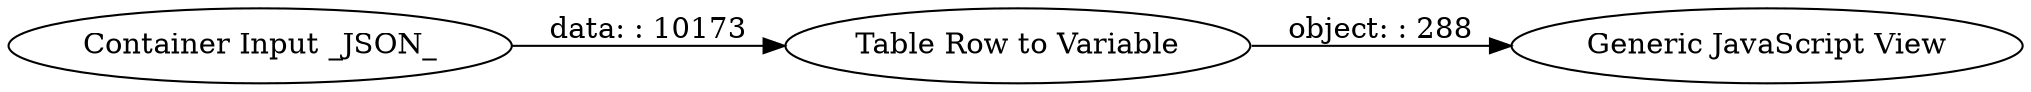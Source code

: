 digraph {
	"4336636352753215103_3" [label="Table Row to Variable"]
	"4336636352753215103_5" [label="Generic JavaScript View"]
	"4336636352753215103_1" [label="Container Input _JSON_"]
	"4336636352753215103_3" -> "4336636352753215103_5" [label="object: : 288"]
	"4336636352753215103_1" -> "4336636352753215103_3" [label="data: : 10173"]
	rankdir=LR
}
